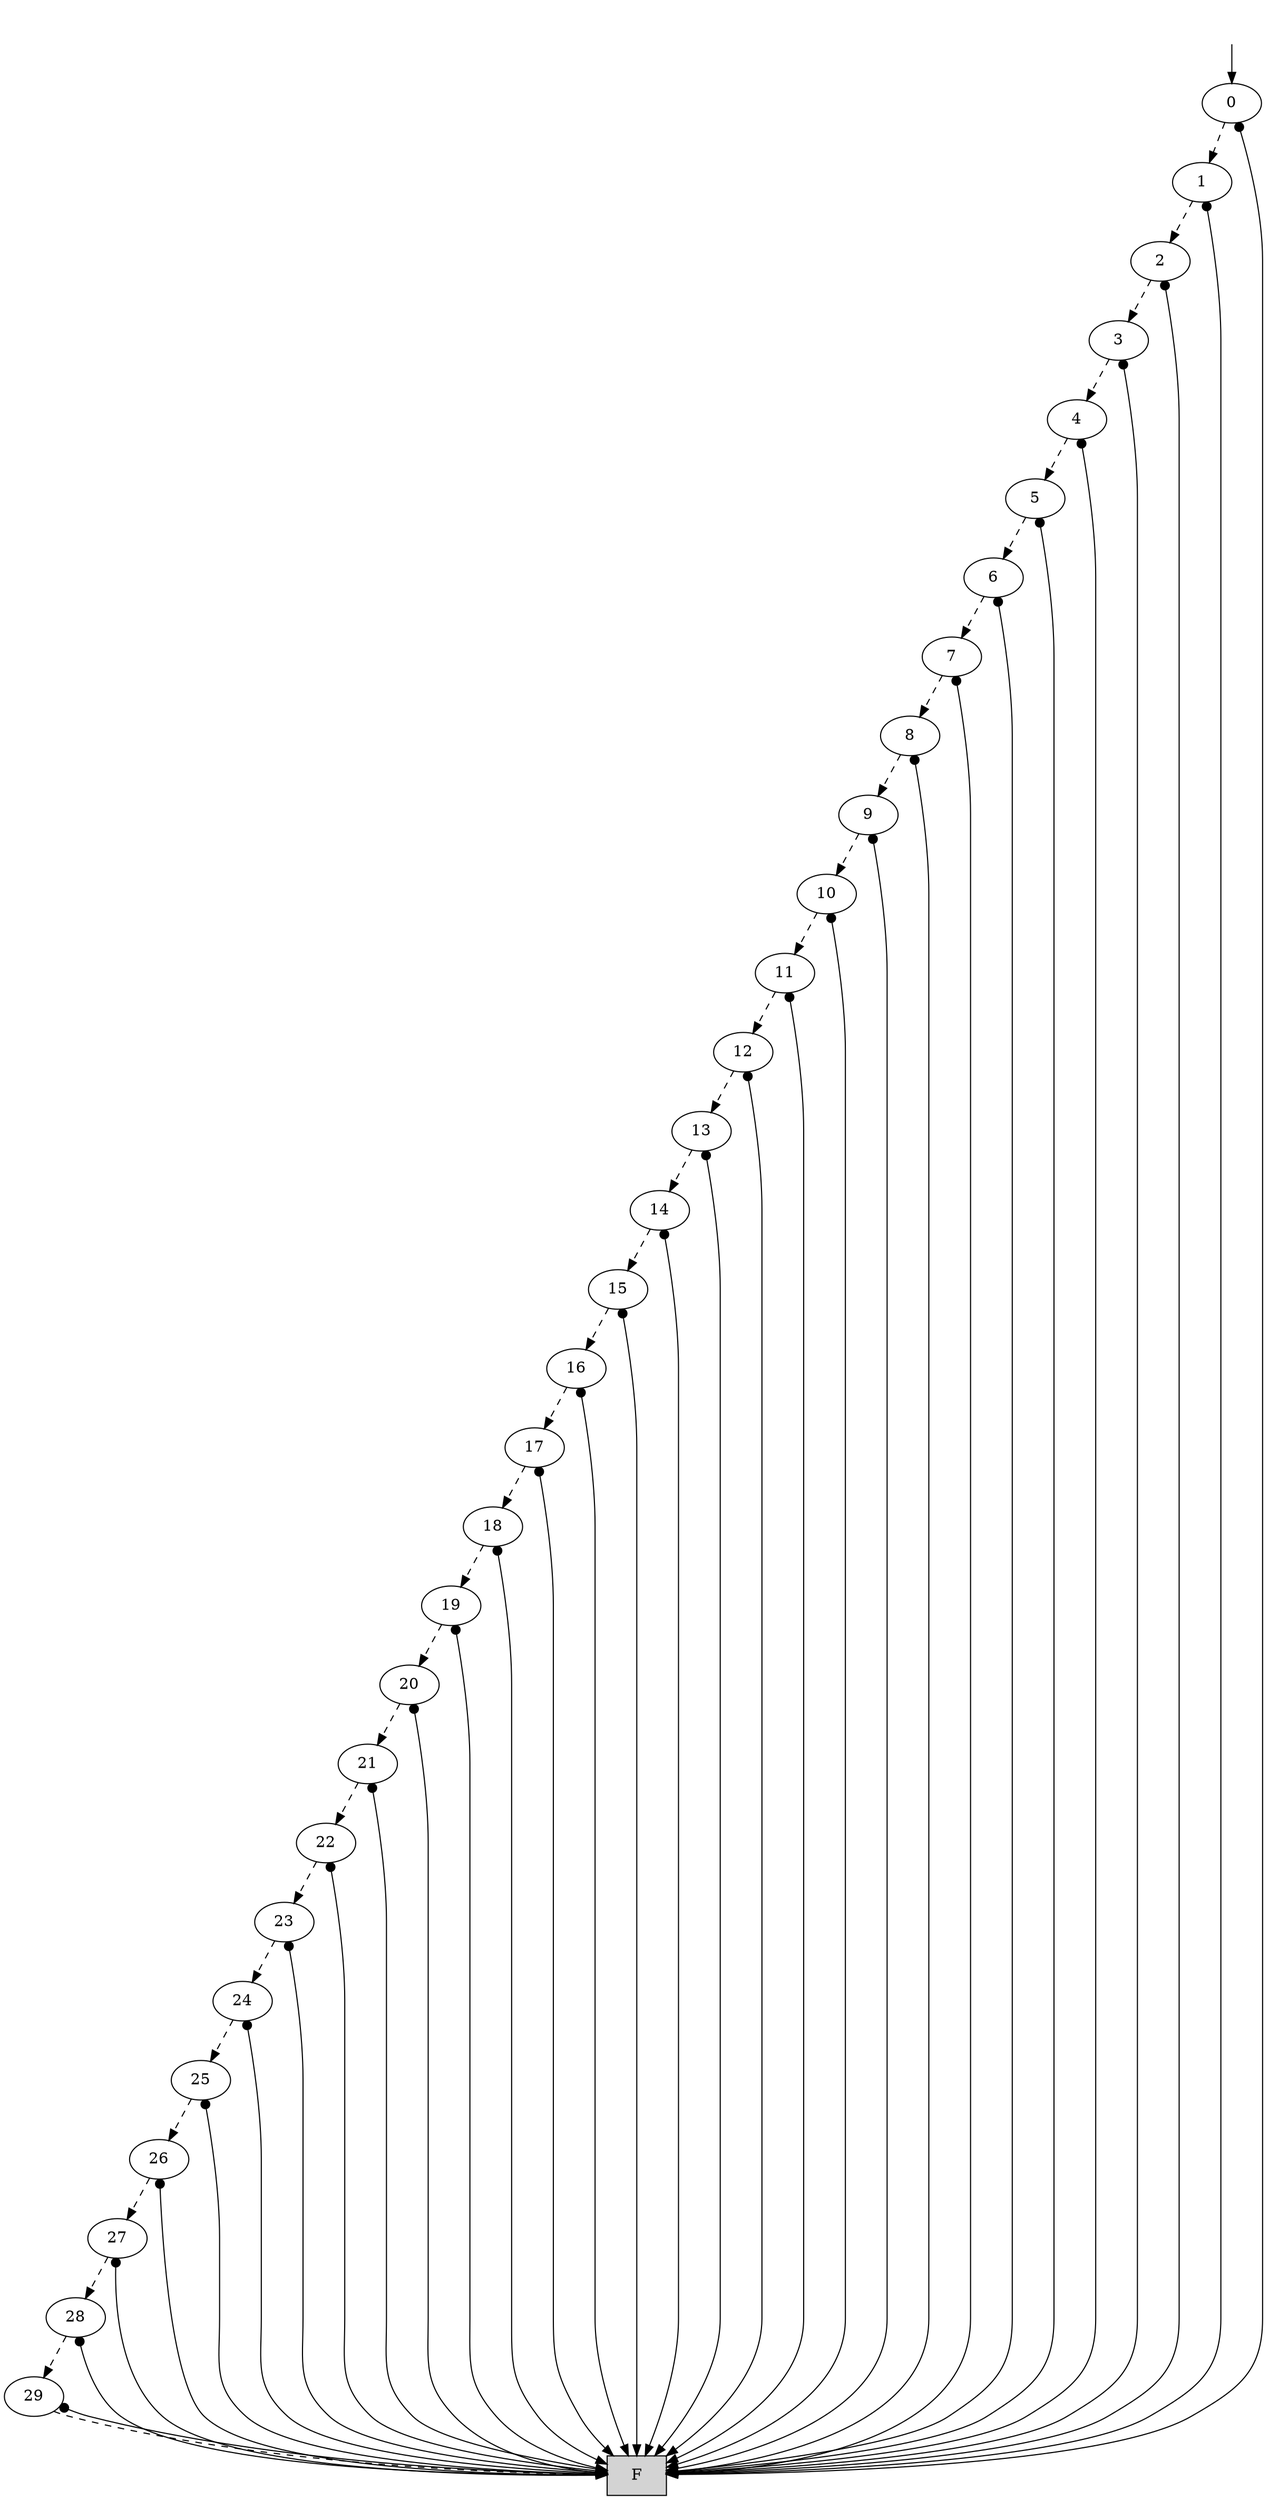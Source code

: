 digraph "DD" {
graph [dpi = 300];
center = true;
edge [dir = forward];
root [style=invis];
root -> 58720406 [style=solid dir=both arrowtail=none];
58720406 [label="0"];
58720405 [label="1"];
58720404 [label="2"];
58720403 [label="3"];
58720402 [label="4"];
58720401 [label="5"];
58720400 [label="6"];
58720399 [label="7"];
58720398 [label="8"];
58720397 [label="9"];
58720396 [label="10"];
58720395 [label="11"];
58720394 [label="12"];
58720393 [label="13"];
58720392 [label="14"];
58720391 [label="15"];
58720390 [label="16"];
58720389 [label="17"];
58720388 [label="18"];
58720387 [label="19"];
58720386 [label="20"];
58720385 [label="21"];
58720384 [label="22"];
58720383 [label="23"];
58720382 [label="24"];
58720381 [label="25"];
58720380 [label="26"];
58720379 [label="27"];
58720378 [label="28"];
58720285 [label="29"];
0 [shape=box, style=filled, label="F"];
58720285 -> 0 [style=dashed];
58720285 -> 0 [style=solid dir=both arrowtail=dot];
58720378 -> 58720285 [style=dashed];
58720378 -> 0 [style=solid dir=both arrowtail=dot];
58720379 -> 58720378 [style=dashed];
58720379 -> 0 [style=solid dir=both arrowtail=dot];
58720380 -> 58720379 [style=dashed];
58720380 -> 0 [style=solid dir=both arrowtail=dot];
58720381 -> 58720380 [style=dashed];
58720381 -> 0 [style=solid dir=both arrowtail=dot];
58720382 -> 58720381 [style=dashed];
58720382 -> 0 [style=solid dir=both arrowtail=dot];
58720383 -> 58720382 [style=dashed];
58720383 -> 0 [style=solid dir=both arrowtail=dot];
58720384 -> 58720383 [style=dashed];
58720384 -> 0 [style=solid dir=both arrowtail=dot];
58720385 -> 58720384 [style=dashed];
58720385 -> 0 [style=solid dir=both arrowtail=dot];
58720386 -> 58720385 [style=dashed];
58720386 -> 0 [style=solid dir=both arrowtail=dot];
58720387 -> 58720386 [style=dashed];
58720387 -> 0 [style=solid dir=both arrowtail=dot];
58720388 -> 58720387 [style=dashed];
58720388 -> 0 [style=solid dir=both arrowtail=dot];
58720389 -> 58720388 [style=dashed];
58720389 -> 0 [style=solid dir=both arrowtail=dot];
58720390 -> 58720389 [style=dashed];
58720390 -> 0 [style=solid dir=both arrowtail=dot];
58720391 -> 58720390 [style=dashed];
58720391 -> 0 [style=solid dir=both arrowtail=dot];
58720392 -> 58720391 [style=dashed];
58720392 -> 0 [style=solid dir=both arrowtail=dot];
58720393 -> 58720392 [style=dashed];
58720393 -> 0 [style=solid dir=both arrowtail=dot];
58720394 -> 58720393 [style=dashed];
58720394 -> 0 [style=solid dir=both arrowtail=dot];
58720395 -> 58720394 [style=dashed];
58720395 -> 0 [style=solid dir=both arrowtail=dot];
58720396 -> 58720395 [style=dashed];
58720396 -> 0 [style=solid dir=both arrowtail=dot];
58720397 -> 58720396 [style=dashed];
58720397 -> 0 [style=solid dir=both arrowtail=dot];
58720398 -> 58720397 [style=dashed];
58720398 -> 0 [style=solid dir=both arrowtail=dot];
58720399 -> 58720398 [style=dashed];
58720399 -> 0 [style=solid dir=both arrowtail=dot];
58720400 -> 58720399 [style=dashed];
58720400 -> 0 [style=solid dir=both arrowtail=dot];
58720401 -> 58720400 [style=dashed];
58720401 -> 0 [style=solid dir=both arrowtail=dot];
58720402 -> 58720401 [style=dashed];
58720402 -> 0 [style=solid dir=both arrowtail=dot];
58720403 -> 58720402 [style=dashed];
58720403 -> 0 [style=solid dir=both arrowtail=dot];
58720404 -> 58720403 [style=dashed];
58720404 -> 0 [style=solid dir=both arrowtail=dot];
58720405 -> 58720404 [style=dashed];
58720405 -> 0 [style=solid dir=both arrowtail=dot];
58720406 -> 58720405 [style=dashed];
58720406 -> 0 [style=solid dir=both arrowtail=dot];
}
// Mapping from BDD nodes to DFT BEs as follows: 
// 0 -> X1
// 1 -> X2
// 2 -> X3
// 3 -> X4
// 4 -> X5
// 5 -> X6
// 6 -> X7
// 7 -> X8
// 8 -> X10
// 9 -> X11
// 10 -> X12
// 11 -> X13
// 12 -> X14
// 13 -> X15
// 14 -> X16
// 15 -> X17
// 16 -> X18
// 17 -> X19
// 18 -> X20
// 19 -> X21
// 20 -> X22
// 21 -> X23
// 22 -> X24
// 23 -> X25
// 24 -> X26
// 25 -> X27
// 26 -> X28
// 27 -> X29
// 28 -> X30
// 29 -> X31
// 30 -> X9
